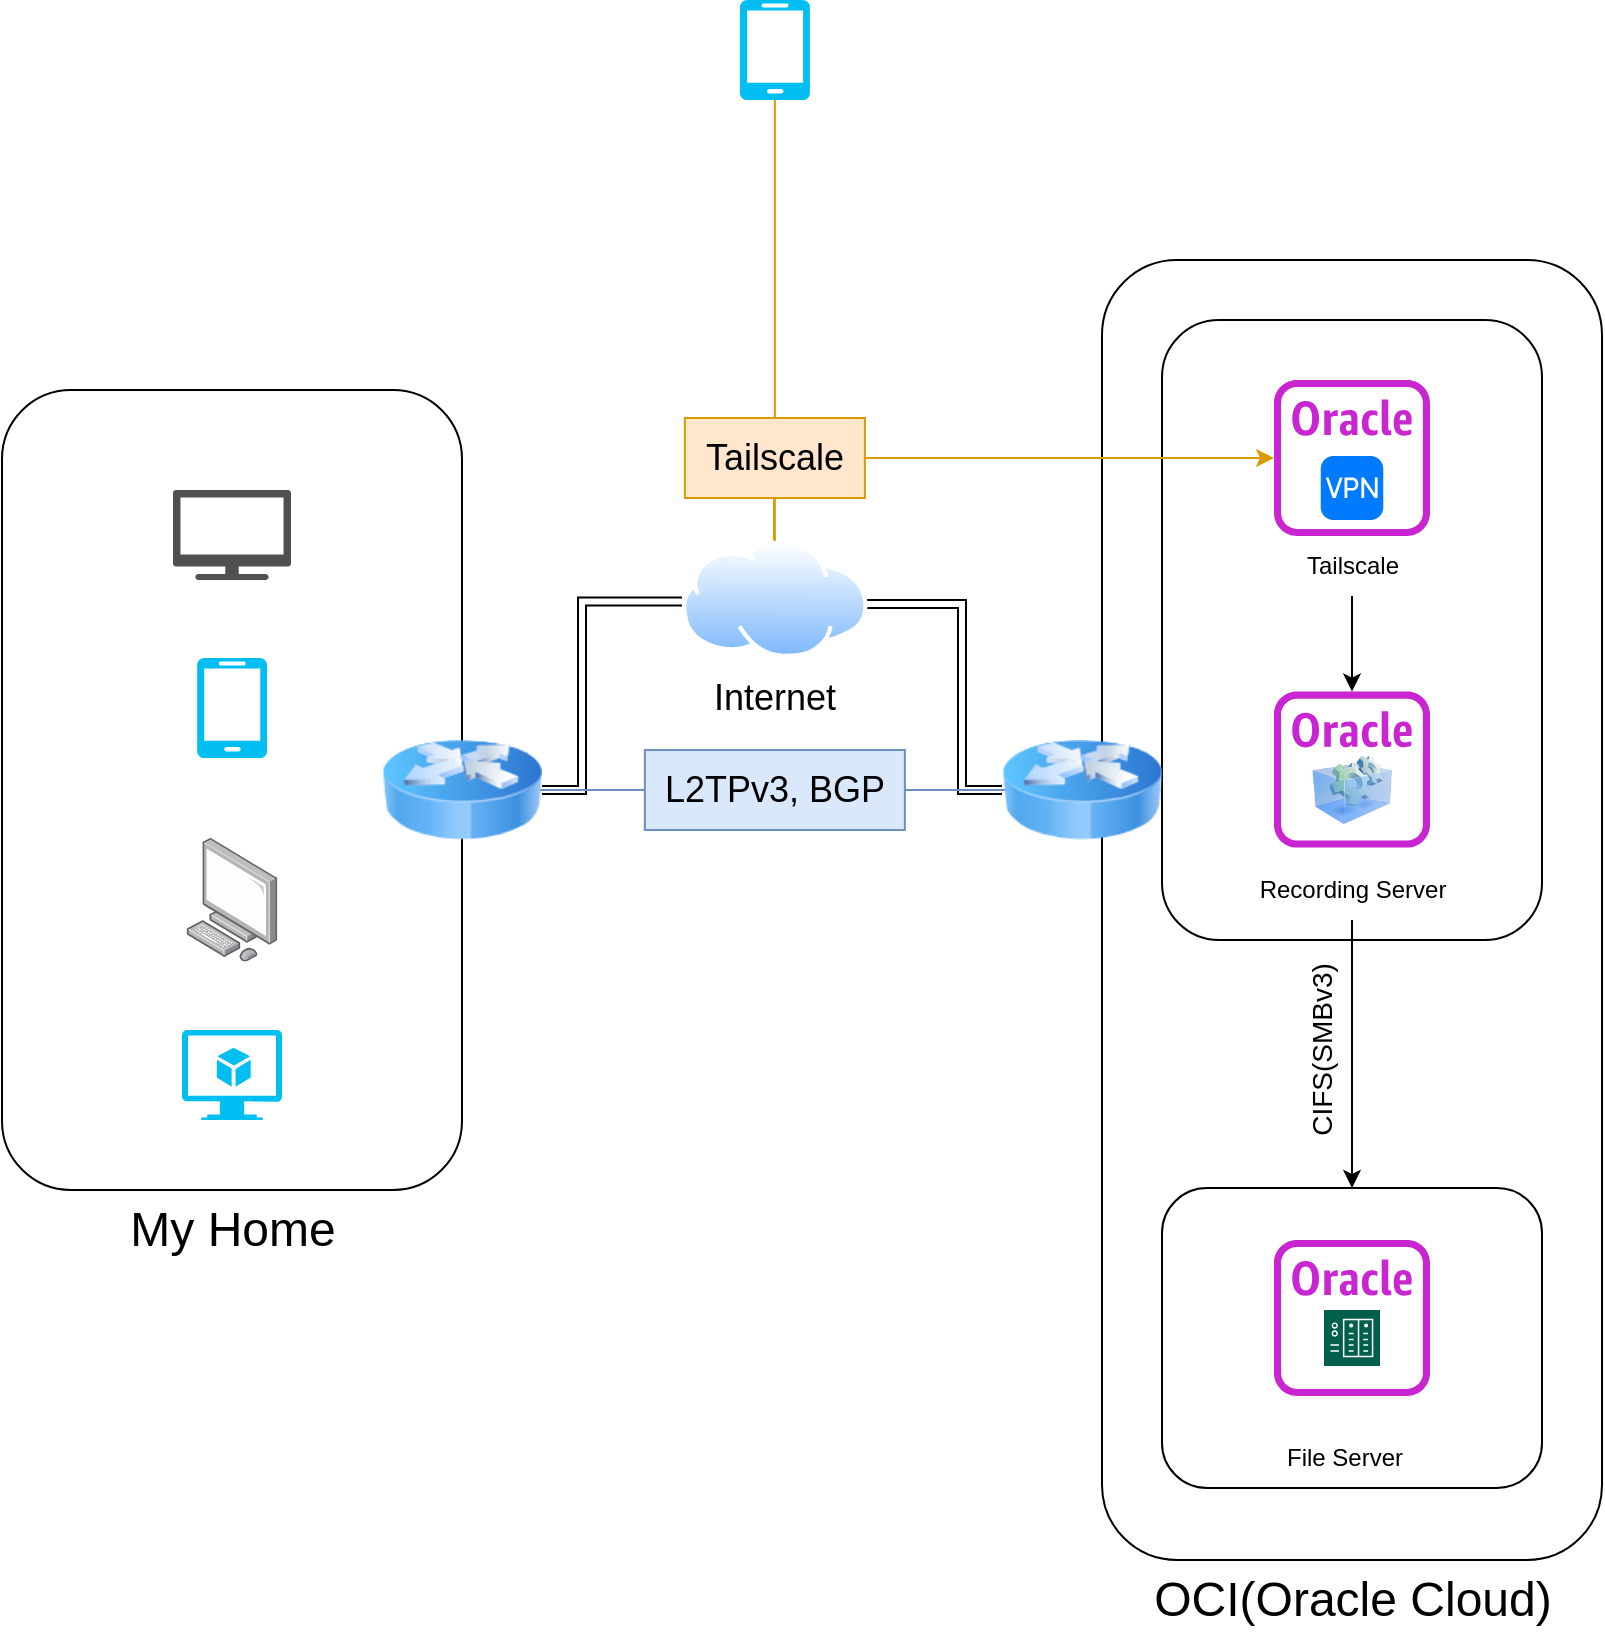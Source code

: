 <mxfile version="25.0.3">
  <diagram name="ページ1" id="riWY38oSEVMUgosHOF8L">
    <mxGraphModel dx="2188" dy="2017" grid="1" gridSize="10" guides="1" tooltips="1" connect="1" arrows="1" fold="1" page="1" pageScale="1" pageWidth="827" pageHeight="1169" math="0" shadow="0">
      <root>
        <mxCell id="0" />
        <mxCell id="1" parent="0" />
        <mxCell id="ayFKyODhTmOq1JHIImk2-12" value="" style="rounded=1;whiteSpace=wrap;html=1;" parent="1" vertex="1">
          <mxGeometry x="550" y="-20" width="250" height="650" as="geometry" />
        </mxCell>
        <mxCell id="ayFKyODhTmOq1JHIImk2-3" value="" style="rounded=1;whiteSpace=wrap;html=1;" parent="1" vertex="1">
          <mxGeometry y="45" width="230" height="400" as="geometry" />
        </mxCell>
        <mxCell id="ayFKyODhTmOq1JHIImk2-4" value="&lt;font style=&quot;font-size: 24px;&quot;&gt;My Home&lt;/font&gt;" style="text;html=1;align=center;verticalAlign=middle;resizable=0;points=[];autosize=1;strokeColor=none;fillColor=none;" parent="1" vertex="1">
          <mxGeometry x="50" y="445" width="130" height="40" as="geometry" />
        </mxCell>
        <mxCell id="ayFKyODhTmOq1JHIImk2-5" value="" style="rounded=1;whiteSpace=wrap;html=1;" parent="1" vertex="1">
          <mxGeometry x="580" y="10" width="190" height="310" as="geometry" />
        </mxCell>
        <mxCell id="ayFKyODhTmOq1JHIImk2-1" value="" style="sketch=0;outlineConnect=0;fontColor=#232F3E;gradientColor=none;fillColor=#C925D1;strokeColor=none;dashed=0;verticalLabelPosition=bottom;verticalAlign=top;align=center;html=1;fontSize=12;fontStyle=0;aspect=fixed;pointerEvents=1;shape=mxgraph.aws4.rds_oracle_instance_alt;" parent="1" vertex="1">
          <mxGeometry x="636" y="195.8" width="78" height="78" as="geometry" />
        </mxCell>
        <mxCell id="ayFKyODhTmOq1JHIImk2-7" style="edgeStyle=orthogonalEdgeStyle;rounded=0;orthogonalLoop=1;jettySize=auto;html=1;entryX=1;entryY=0.5;entryDx=0;entryDy=0;shape=link;exitX=0;exitY=0.5;exitDx=0;exitDy=0;exitPerimeter=0;" parent="1" target="L0Lygmf6UdGT1wYShLKi-3" edge="1">
          <mxGeometry relative="1" as="geometry">
            <mxPoint x="340" y="150.75" as="sourcePoint" />
            <mxPoint x="270" y="245" as="targetPoint" />
            <Array as="points">
              <mxPoint x="290" y="151" />
              <mxPoint x="290" y="245" />
              <mxPoint x="270" y="245" />
            </Array>
          </mxGeometry>
        </mxCell>
        <mxCell id="ayFKyODhTmOq1JHIImk2-38" value="" style="edgeStyle=orthogonalEdgeStyle;rounded=0;orthogonalLoop=1;jettySize=auto;html=1;fillColor=#dae8fc;strokeColor=#6c8ebf;" parent="1" source="ayFKyODhTmOq1JHIImk2-8" edge="1">
          <mxGeometry relative="1" as="geometry">
            <mxPoint x="245.2" y="245" as="targetPoint" />
          </mxGeometry>
        </mxCell>
        <mxCell id="ayFKyODhTmOq1JHIImk2-13" value="" style="rounded=1;whiteSpace=wrap;html=1;" parent="1" vertex="1">
          <mxGeometry x="580" y="444" width="190" height="150" as="geometry" />
        </mxCell>
        <mxCell id="ayFKyODhTmOq1JHIImk2-8" value="&lt;font style=&quot;font-size: 18px;&quot;&gt;L2TPv3, BGP&lt;/font&gt;" style="text;html=1;align=center;verticalAlign=middle;resizable=0;points=[];autosize=1;strokeColor=#6c8ebf;fillColor=#dae8fc;rotation=0;" parent="1" vertex="1">
          <mxGeometry x="321.43" y="225" width="130" height="40" as="geometry" />
        </mxCell>
        <mxCell id="ayFKyODhTmOq1JHIImk2-15" style="edgeStyle=orthogonalEdgeStyle;rounded=0;orthogonalLoop=1;jettySize=auto;html=1;entryX=0.5;entryY=0;entryDx=0;entryDy=0;" parent="1" source="ayFKyODhTmOq1JHIImk2-11" target="ayFKyODhTmOq1JHIImk2-13" edge="1">
          <mxGeometry relative="1" as="geometry" />
        </mxCell>
        <mxCell id="ayFKyODhTmOq1JHIImk2-11" value="Recording Server" style="text;html=1;align=center;verticalAlign=middle;resizable=0;points=[];autosize=1;strokeColor=none;fillColor=none;" parent="1" vertex="1">
          <mxGeometry x="615" y="280" width="120" height="30" as="geometry" />
        </mxCell>
        <mxCell id="ayFKyODhTmOq1JHIImk2-14" value="File Server" style="text;html=1;align=center;verticalAlign=middle;resizable=0;points=[];autosize=1;strokeColor=none;fillColor=none;" parent="1" vertex="1">
          <mxGeometry x="631" y="564" width="80" height="30" as="geometry" />
        </mxCell>
        <mxCell id="ayFKyODhTmOq1JHIImk2-16" value="&lt;font style=&quot;font-size: 14px;&quot;&gt;CIFS(SMBv3)&lt;/font&gt;" style="text;html=1;align=center;verticalAlign=middle;resizable=0;points=[];autosize=1;strokeColor=none;fillColor=none;rotation=-90;" parent="1" vertex="1">
          <mxGeometry x="605.2" y="360" width="110" height="30" as="geometry" />
        </mxCell>
        <mxCell id="ayFKyODhTmOq1JHIImk2-17" value="" style="sketch=0;pointerEvents=1;shadow=0;dashed=0;html=1;strokeColor=none;fillColor=#505050;labelPosition=center;verticalLabelPosition=bottom;verticalAlign=top;outlineConnect=0;align=center;shape=mxgraph.office.devices.tv;" parent="1" vertex="1">
          <mxGeometry x="85.5" y="95" width="59" height="45" as="geometry" />
        </mxCell>
        <mxCell id="ayFKyODhTmOq1JHIImk2-21" value="" style="verticalLabelPosition=bottom;html=1;verticalAlign=top;align=center;strokeColor=none;fillColor=#00BEF2;shape=mxgraph.azure.mobile;pointerEvents=1;" parent="1" vertex="1">
          <mxGeometry x="97.5" y="179" width="35" height="50" as="geometry" />
        </mxCell>
        <mxCell id="ayFKyODhTmOq1JHIImk2-22" value="" style="image;points=[];aspect=fixed;html=1;align=center;shadow=0;dashed=0;image=img/lib/allied_telesis/computer_and_terminals/Personal_Computer.svg;" parent="1" vertex="1">
          <mxGeometry x="92.2" y="269" width="45.6" height="61.8" as="geometry" />
        </mxCell>
        <mxCell id="ayFKyODhTmOq1JHIImk2-23" value="" style="verticalLabelPosition=bottom;html=1;verticalAlign=top;align=center;strokeColor=none;fillColor=#00BEF2;shape=mxgraph.azure.virtual_machine_feature;pointerEvents=1;" parent="1" vertex="1">
          <mxGeometry x="90" y="365" width="50" height="45" as="geometry" />
        </mxCell>
        <mxCell id="ayFKyODhTmOq1JHIImk2-27" value="" style="sketch=0;outlineConnect=0;fontColor=#232F3E;gradientColor=none;fillColor=#C925D1;strokeColor=none;dashed=0;verticalLabelPosition=bottom;verticalAlign=top;align=center;html=1;fontSize=12;fontStyle=0;aspect=fixed;pointerEvents=1;shape=mxgraph.aws4.rds_oracle_instance_alt;" parent="1" vertex="1">
          <mxGeometry x="636" y="40" width="78" height="78" as="geometry" />
        </mxCell>
        <mxCell id="ayFKyODhTmOq1JHIImk2-29" value="" style="edgeStyle=orthogonalEdgeStyle;rounded=0;orthogonalLoop=1;jettySize=auto;html=1;" parent="1" source="ayFKyODhTmOq1JHIImk2-28" target="ayFKyODhTmOq1JHIImk2-1" edge="1">
          <mxGeometry relative="1" as="geometry" />
        </mxCell>
        <mxCell id="ayFKyODhTmOq1JHIImk2-28" value="Tailscale" style="text;html=1;align=center;verticalAlign=middle;resizable=0;points=[];autosize=1;strokeColor=none;fillColor=none;" parent="1" vertex="1">
          <mxGeometry x="640" y="118" width="70" height="30" as="geometry" />
        </mxCell>
        <mxCell id="ayFKyODhTmOq1JHIImk2-31" value="&lt;font style=&quot;font-size: 24px;&quot;&gt;OCI(Oracle Cloud)&lt;/font&gt;" style="text;html=1;align=center;verticalAlign=middle;resizable=0;points=[];autosize=1;strokeColor=none;fillColor=none;" parent="1" vertex="1">
          <mxGeometry x="565" y="630" width="220" height="40" as="geometry" />
        </mxCell>
        <mxCell id="ayFKyODhTmOq1JHIImk2-34" value="" style="edgeStyle=orthogonalEdgeStyle;rounded=0;orthogonalLoop=1;jettySize=auto;html=1;entryX=0.996;entryY=0.538;entryDx=0;entryDy=0;entryPerimeter=0;shape=link;exitX=0;exitY=0.5;exitDx=0;exitDy=0;" parent="1" source="L0Lygmf6UdGT1wYShLKi-4" target="ayFKyODhTmOq1JHIImk2-25" edge="1">
          <mxGeometry relative="1" as="geometry">
            <mxPoint x="550" y="245" as="sourcePoint" />
            <mxPoint x="245" y="245" as="targetPoint" />
            <Array as="points">
              <mxPoint x="480" y="245" />
              <mxPoint x="480" y="152" />
            </Array>
          </mxGeometry>
        </mxCell>
        <mxCell id="ayFKyODhTmOq1JHIImk2-37" style="edgeStyle=orthogonalEdgeStyle;rounded=0;orthogonalLoop=1;jettySize=auto;html=1;entryX=0.127;entryY=0.5;entryDx=0;entryDy=0;entryPerimeter=0;fillColor=#dae8fc;strokeColor=#6c8ebf;" parent="1" source="ayFKyODhTmOq1JHIImk2-8" edge="1">
          <mxGeometry relative="1" as="geometry">
            <mxPoint x="557.01" y="245" as="targetPoint" />
          </mxGeometry>
        </mxCell>
        <mxCell id="ayFKyODhTmOq1JHIImk2-40" style="edgeStyle=orthogonalEdgeStyle;rounded=0;orthogonalLoop=1;jettySize=auto;html=1;entryX=0.5;entryY=0;entryDx=0;entryDy=0;fillColor=#ffe6cc;strokeColor=#d79b00;endArrow=none;endFill=0;" parent="1" source="ayFKyODhTmOq1JHIImk2-39" target="ayFKyODhTmOq1JHIImk2-25" edge="1">
          <mxGeometry relative="1" as="geometry" />
        </mxCell>
        <mxCell id="ayFKyODhTmOq1JHIImk2-39" value="" style="verticalLabelPosition=bottom;html=1;verticalAlign=top;align=center;strokeColor=none;fillColor=#00BEF2;shape=mxgraph.azure.mobile;pointerEvents=1;" parent="1" vertex="1">
          <mxGeometry x="368.93" y="-150" width="35" height="50" as="geometry" />
        </mxCell>
        <mxCell id="ayFKyODhTmOq1JHIImk2-41" style="edgeStyle=orthogonalEdgeStyle;rounded=0;orthogonalLoop=1;jettySize=auto;html=1;fillColor=#ffe6cc;strokeColor=#d79b00;" parent="1" target="ayFKyODhTmOq1JHIImk2-27" edge="1">
          <mxGeometry relative="1" as="geometry">
            <Array as="points">
              <mxPoint x="386" y="79" />
            </Array>
            <mxPoint x="386" y="120" as="sourcePoint" />
          </mxGeometry>
        </mxCell>
        <mxCell id="L0Lygmf6UdGT1wYShLKi-3" value="" style="image;html=1;image=img/lib/clip_art/networking/Router_Icon_128x128.png" parent="1" vertex="1">
          <mxGeometry x="190" y="205" width="80" height="80" as="geometry" />
        </mxCell>
        <mxCell id="L0Lygmf6UdGT1wYShLKi-4" value="" style="image;html=1;image=img/lib/clip_art/networking/Router_Icon_128x128.png" parent="1" vertex="1">
          <mxGeometry x="500" y="205" width="80" height="80" as="geometry" />
        </mxCell>
        <mxCell id="L0Lygmf6UdGT1wYShLKi-5" value="" style="sketch=0;pointerEvents=1;shadow=0;dashed=0;html=1;strokeColor=none;fillColor=#005F4B;labelPosition=center;verticalLabelPosition=bottom;verticalAlign=top;align=center;outlineConnect=0;shape=mxgraph.veeam2.nas;" parent="1" vertex="1">
          <mxGeometry x="661" y="505" width="28.0" height="28.0" as="geometry" />
        </mxCell>
        <mxCell id="L0Lygmf6UdGT1wYShLKi-6" value="" style="sketch=0;outlineConnect=0;fontColor=#232F3E;gradientColor=none;fillColor=#C925D1;strokeColor=none;dashed=0;verticalLabelPosition=bottom;verticalAlign=top;align=center;html=1;fontSize=12;fontStyle=0;aspect=fixed;pointerEvents=1;shape=mxgraph.aws4.rds_oracle_instance_alt;" parent="1" vertex="1">
          <mxGeometry x="636" y="470" width="78" height="78" as="geometry" />
        </mxCell>
        <mxCell id="L0Lygmf6UdGT1wYShLKi-7" value="" style="html=1;strokeWidth=1;shadow=0;dashed=0;shape=mxgraph.ios7.misc.vpn;fillColor=#007AFF;strokeColor=none;buttonText=;strokeColor2=#222222;fontColor=#222222;fontSize=8;verticalLabelPosition=bottom;verticalAlign=top;align=center;sketch=0;" parent="1" vertex="1">
          <mxGeometry x="659.38" y="78" width="31.25" height="32" as="geometry" />
        </mxCell>
        <mxCell id="L0Lygmf6UdGT1wYShLKi-8" value="" style="image;html=1;image=img/lib/clip_art/computers/Virtual_Application_128x128.png" parent="1" vertex="1">
          <mxGeometry x="655" y="225" width="40" height="40" as="geometry" />
        </mxCell>
        <mxCell id="ayFKyODhTmOq1JHIImk2-25" value="&lt;font style=&quot;font-size: 18px;&quot;&gt;Internet&lt;/font&gt;" style="image;aspect=fixed;perimeter=ellipsePerimeter;html=1;align=center;shadow=0;dashed=0;spacingTop=3;image=img/lib/active_directory/internet_cloud.svg;" parent="1" vertex="1">
          <mxGeometry x="340" y="120.5" width="92.86" height="58.5" as="geometry" />
        </mxCell>
        <mxCell id="ayFKyODhTmOq1JHIImk2-42" value="&lt;font style=&quot;font-size: 18px;&quot;&gt;Tailscale&lt;/font&gt;" style="text;html=1;align=center;verticalAlign=middle;resizable=0;points=[];autosize=1;strokeColor=#d79b00;fillColor=#ffe6cc;rotation=0;" parent="1" vertex="1">
          <mxGeometry x="341.43" y="59" width="90" height="40" as="geometry" />
        </mxCell>
      </root>
    </mxGraphModel>
  </diagram>
</mxfile>
